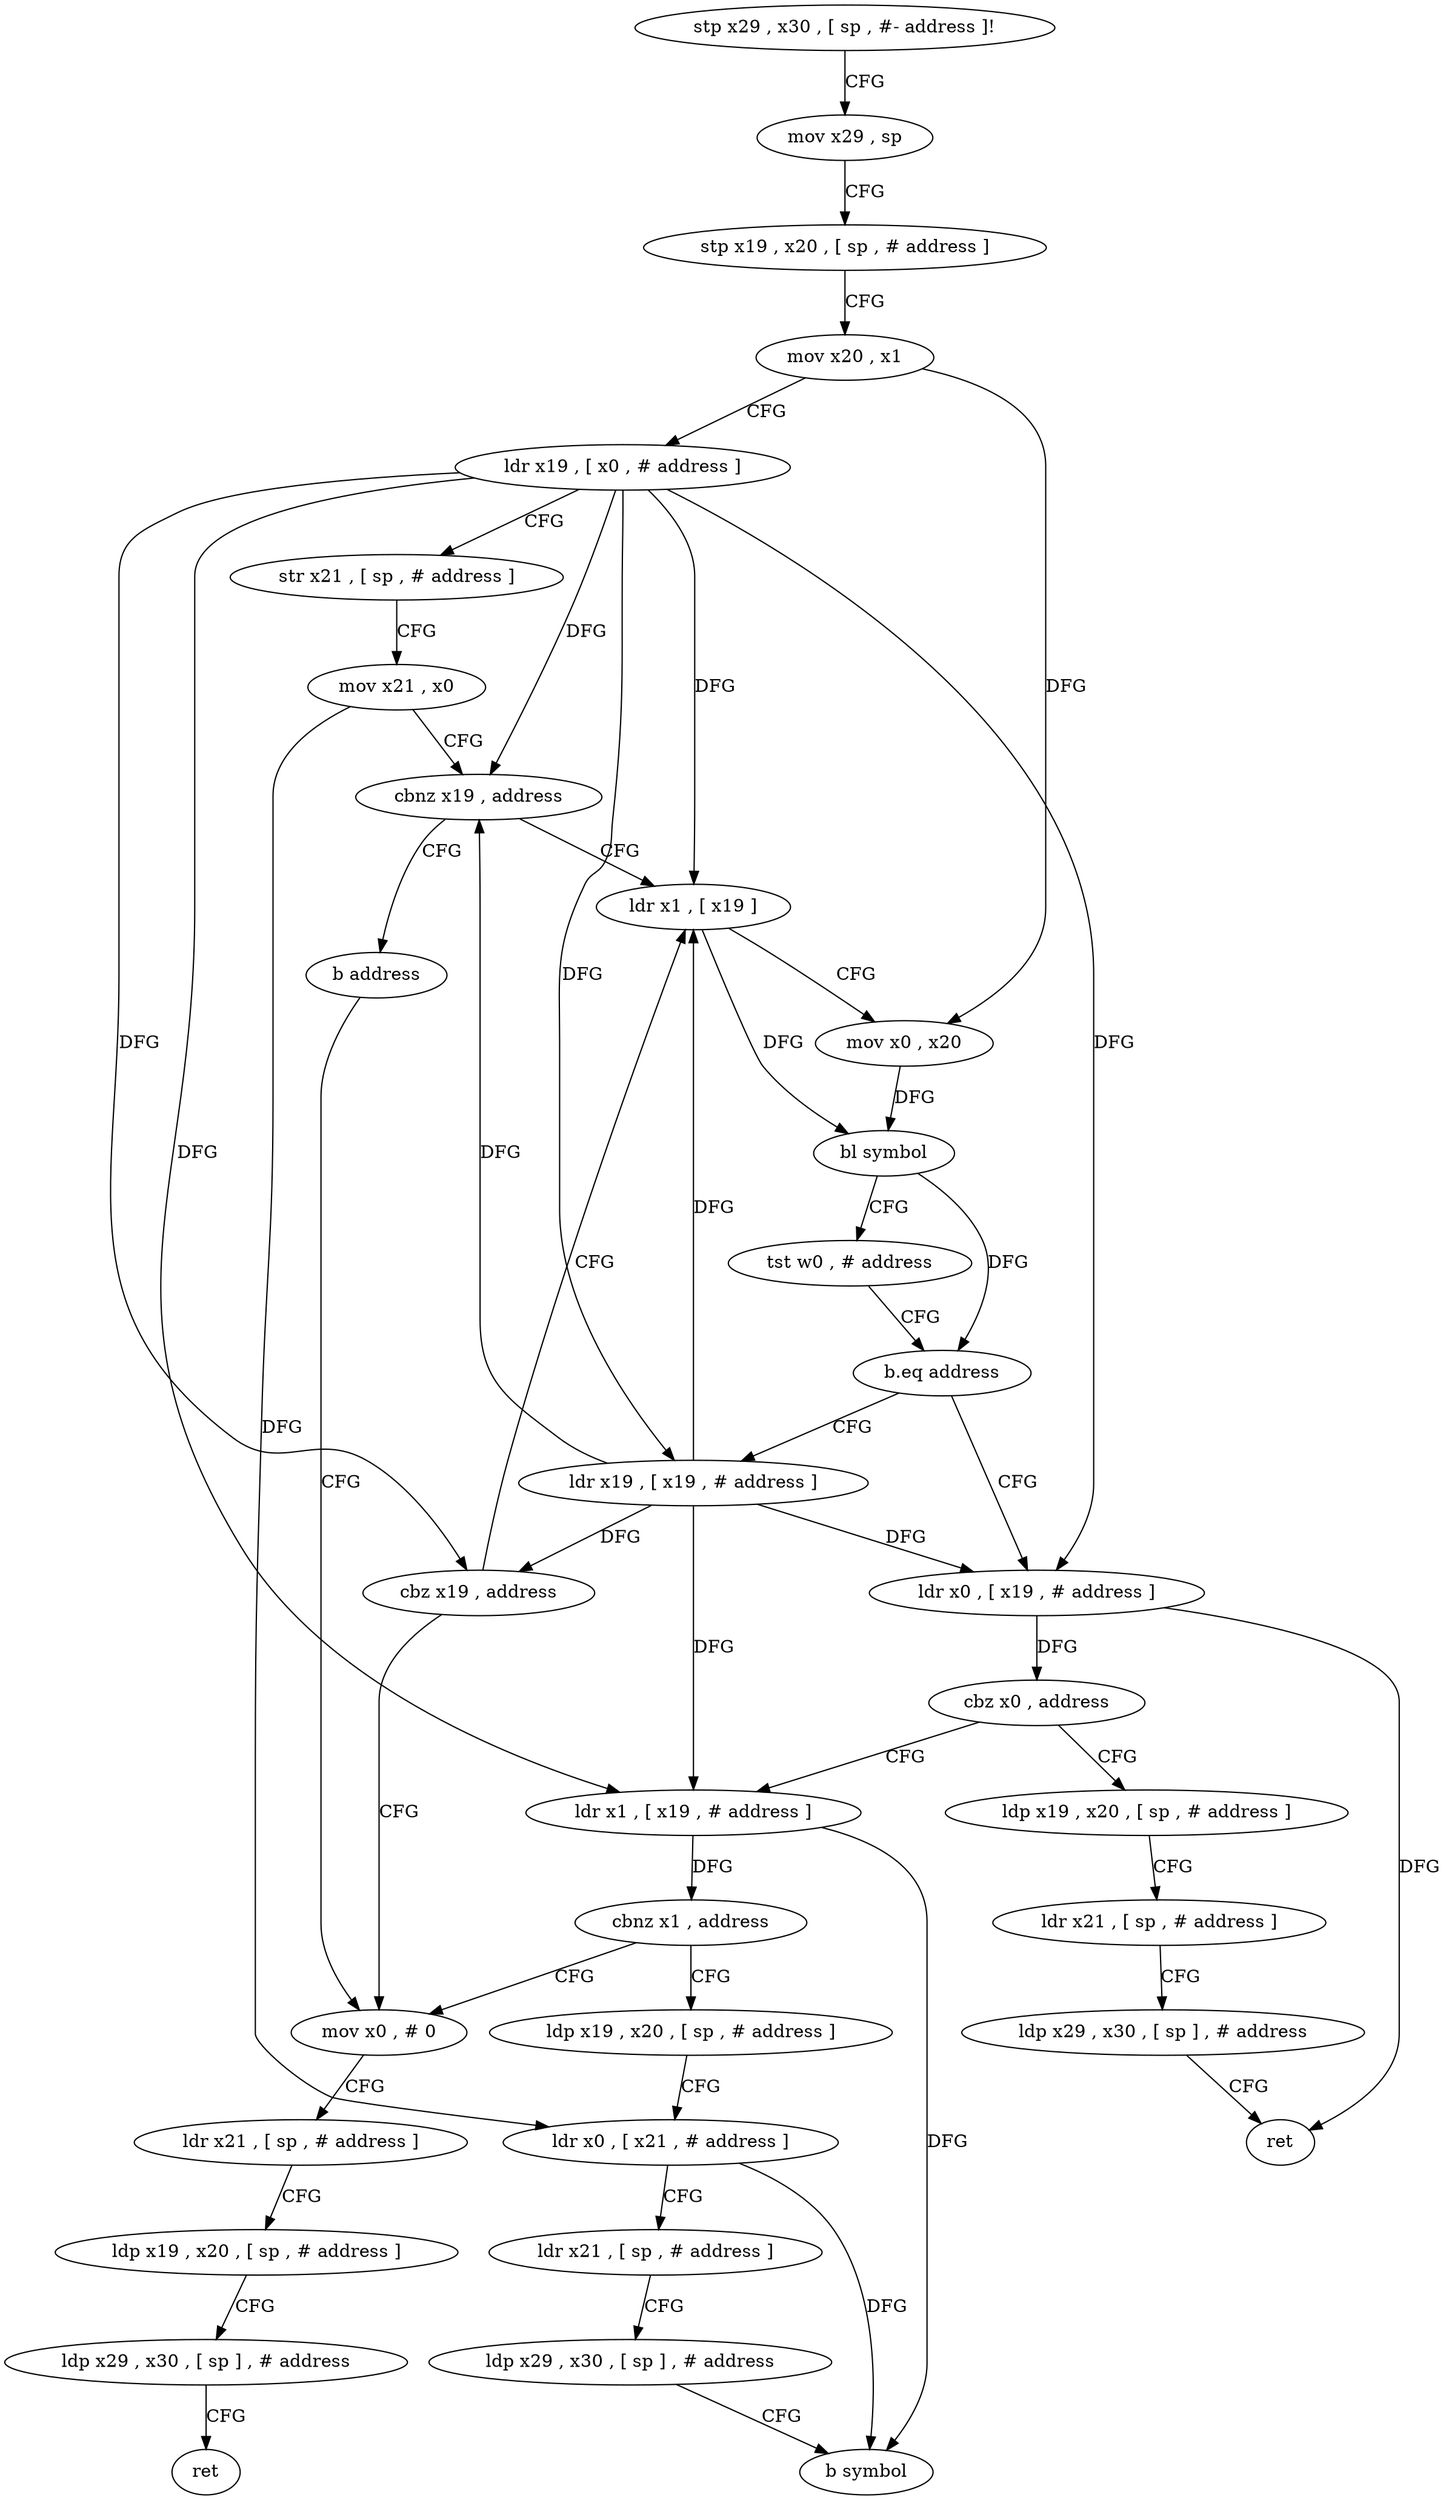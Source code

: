 digraph "func" {
"94384" [label = "stp x29 , x30 , [ sp , #- address ]!" ]
"94388" [label = "mov x29 , sp" ]
"94392" [label = "stp x19 , x20 , [ sp , # address ]" ]
"94396" [label = "mov x20 , x1" ]
"94400" [label = "ldr x19 , [ x0 , # address ]" ]
"94404" [label = "str x21 , [ sp , # address ]" ]
"94408" [label = "mov x21 , x0" ]
"94412" [label = "cbnz x19 , address" ]
"94432" [label = "ldr x1 , [ x19 ]" ]
"94416" [label = "b address" ]
"94436" [label = "mov x0 , x20" ]
"94440" [label = "bl symbol" ]
"94444" [label = "tst w0 , # address" ]
"94448" [label = "b.eq address" ]
"94424" [label = "ldr x19 , [ x19 , # address ]" ]
"94452" [label = "ldr x0 , [ x19 , # address ]" ]
"94488" [label = "mov x0 , # 0" ]
"94428" [label = "cbz x19 , address" ]
"94456" [label = "cbz x0 , address" ]
"94480" [label = "ldr x1 , [ x19 , # address ]" ]
"94460" [label = "ldp x19 , x20 , [ sp , # address ]" ]
"94492" [label = "ldr x21 , [ sp , # address ]" ]
"94496" [label = "ldp x19 , x20 , [ sp , # address ]" ]
"94500" [label = "ldp x29 , x30 , [ sp ] , # address" ]
"94504" [label = "ret" ]
"94484" [label = "cbnz x1 , address" ]
"94512" [label = "ldp x19 , x20 , [ sp , # address ]" ]
"94464" [label = "ldr x21 , [ sp , # address ]" ]
"94468" [label = "ldp x29 , x30 , [ sp ] , # address" ]
"94472" [label = "ret" ]
"94516" [label = "ldr x0 , [ x21 , # address ]" ]
"94520" [label = "ldr x21 , [ sp , # address ]" ]
"94524" [label = "ldp x29 , x30 , [ sp ] , # address" ]
"94528" [label = "b symbol" ]
"94384" -> "94388" [ label = "CFG" ]
"94388" -> "94392" [ label = "CFG" ]
"94392" -> "94396" [ label = "CFG" ]
"94396" -> "94400" [ label = "CFG" ]
"94396" -> "94436" [ label = "DFG" ]
"94400" -> "94404" [ label = "CFG" ]
"94400" -> "94412" [ label = "DFG" ]
"94400" -> "94432" [ label = "DFG" ]
"94400" -> "94424" [ label = "DFG" ]
"94400" -> "94428" [ label = "DFG" ]
"94400" -> "94452" [ label = "DFG" ]
"94400" -> "94480" [ label = "DFG" ]
"94404" -> "94408" [ label = "CFG" ]
"94408" -> "94412" [ label = "CFG" ]
"94408" -> "94516" [ label = "DFG" ]
"94412" -> "94432" [ label = "CFG" ]
"94412" -> "94416" [ label = "CFG" ]
"94432" -> "94436" [ label = "CFG" ]
"94432" -> "94440" [ label = "DFG" ]
"94416" -> "94488" [ label = "CFG" ]
"94436" -> "94440" [ label = "DFG" ]
"94440" -> "94444" [ label = "CFG" ]
"94440" -> "94448" [ label = "DFG" ]
"94444" -> "94448" [ label = "CFG" ]
"94448" -> "94424" [ label = "CFG" ]
"94448" -> "94452" [ label = "CFG" ]
"94424" -> "94428" [ label = "DFG" ]
"94424" -> "94412" [ label = "DFG" ]
"94424" -> "94432" [ label = "DFG" ]
"94424" -> "94452" [ label = "DFG" ]
"94424" -> "94480" [ label = "DFG" ]
"94452" -> "94456" [ label = "DFG" ]
"94452" -> "94472" [ label = "DFG" ]
"94488" -> "94492" [ label = "CFG" ]
"94428" -> "94488" [ label = "CFG" ]
"94428" -> "94432" [ label = "CFG" ]
"94456" -> "94480" [ label = "CFG" ]
"94456" -> "94460" [ label = "CFG" ]
"94480" -> "94484" [ label = "DFG" ]
"94480" -> "94528" [ label = "DFG" ]
"94460" -> "94464" [ label = "CFG" ]
"94492" -> "94496" [ label = "CFG" ]
"94496" -> "94500" [ label = "CFG" ]
"94500" -> "94504" [ label = "CFG" ]
"94484" -> "94512" [ label = "CFG" ]
"94484" -> "94488" [ label = "CFG" ]
"94512" -> "94516" [ label = "CFG" ]
"94464" -> "94468" [ label = "CFG" ]
"94468" -> "94472" [ label = "CFG" ]
"94516" -> "94520" [ label = "CFG" ]
"94516" -> "94528" [ label = "DFG" ]
"94520" -> "94524" [ label = "CFG" ]
"94524" -> "94528" [ label = "CFG" ]
}
